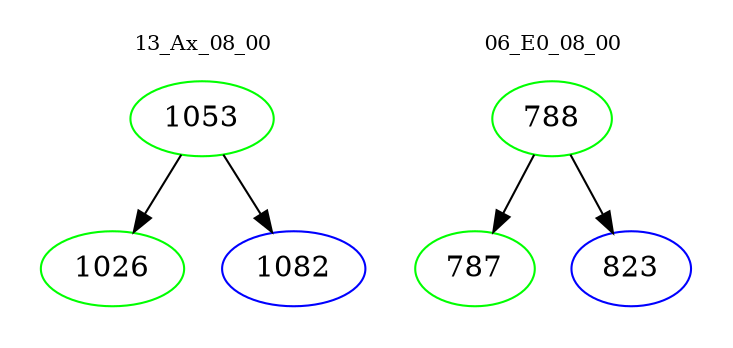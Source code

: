 digraph{
subgraph cluster_0 {
color = white
label = "13_Ax_08_00";
fontsize=10;
T0_1053 [label="1053", color="green"]
T0_1053 -> T0_1026 [color="black"]
T0_1026 [label="1026", color="green"]
T0_1053 -> T0_1082 [color="black"]
T0_1082 [label="1082", color="blue"]
}
subgraph cluster_1 {
color = white
label = "06_E0_08_00";
fontsize=10;
T1_788 [label="788", color="green"]
T1_788 -> T1_787 [color="black"]
T1_787 [label="787", color="green"]
T1_788 -> T1_823 [color="black"]
T1_823 [label="823", color="blue"]
}
}
